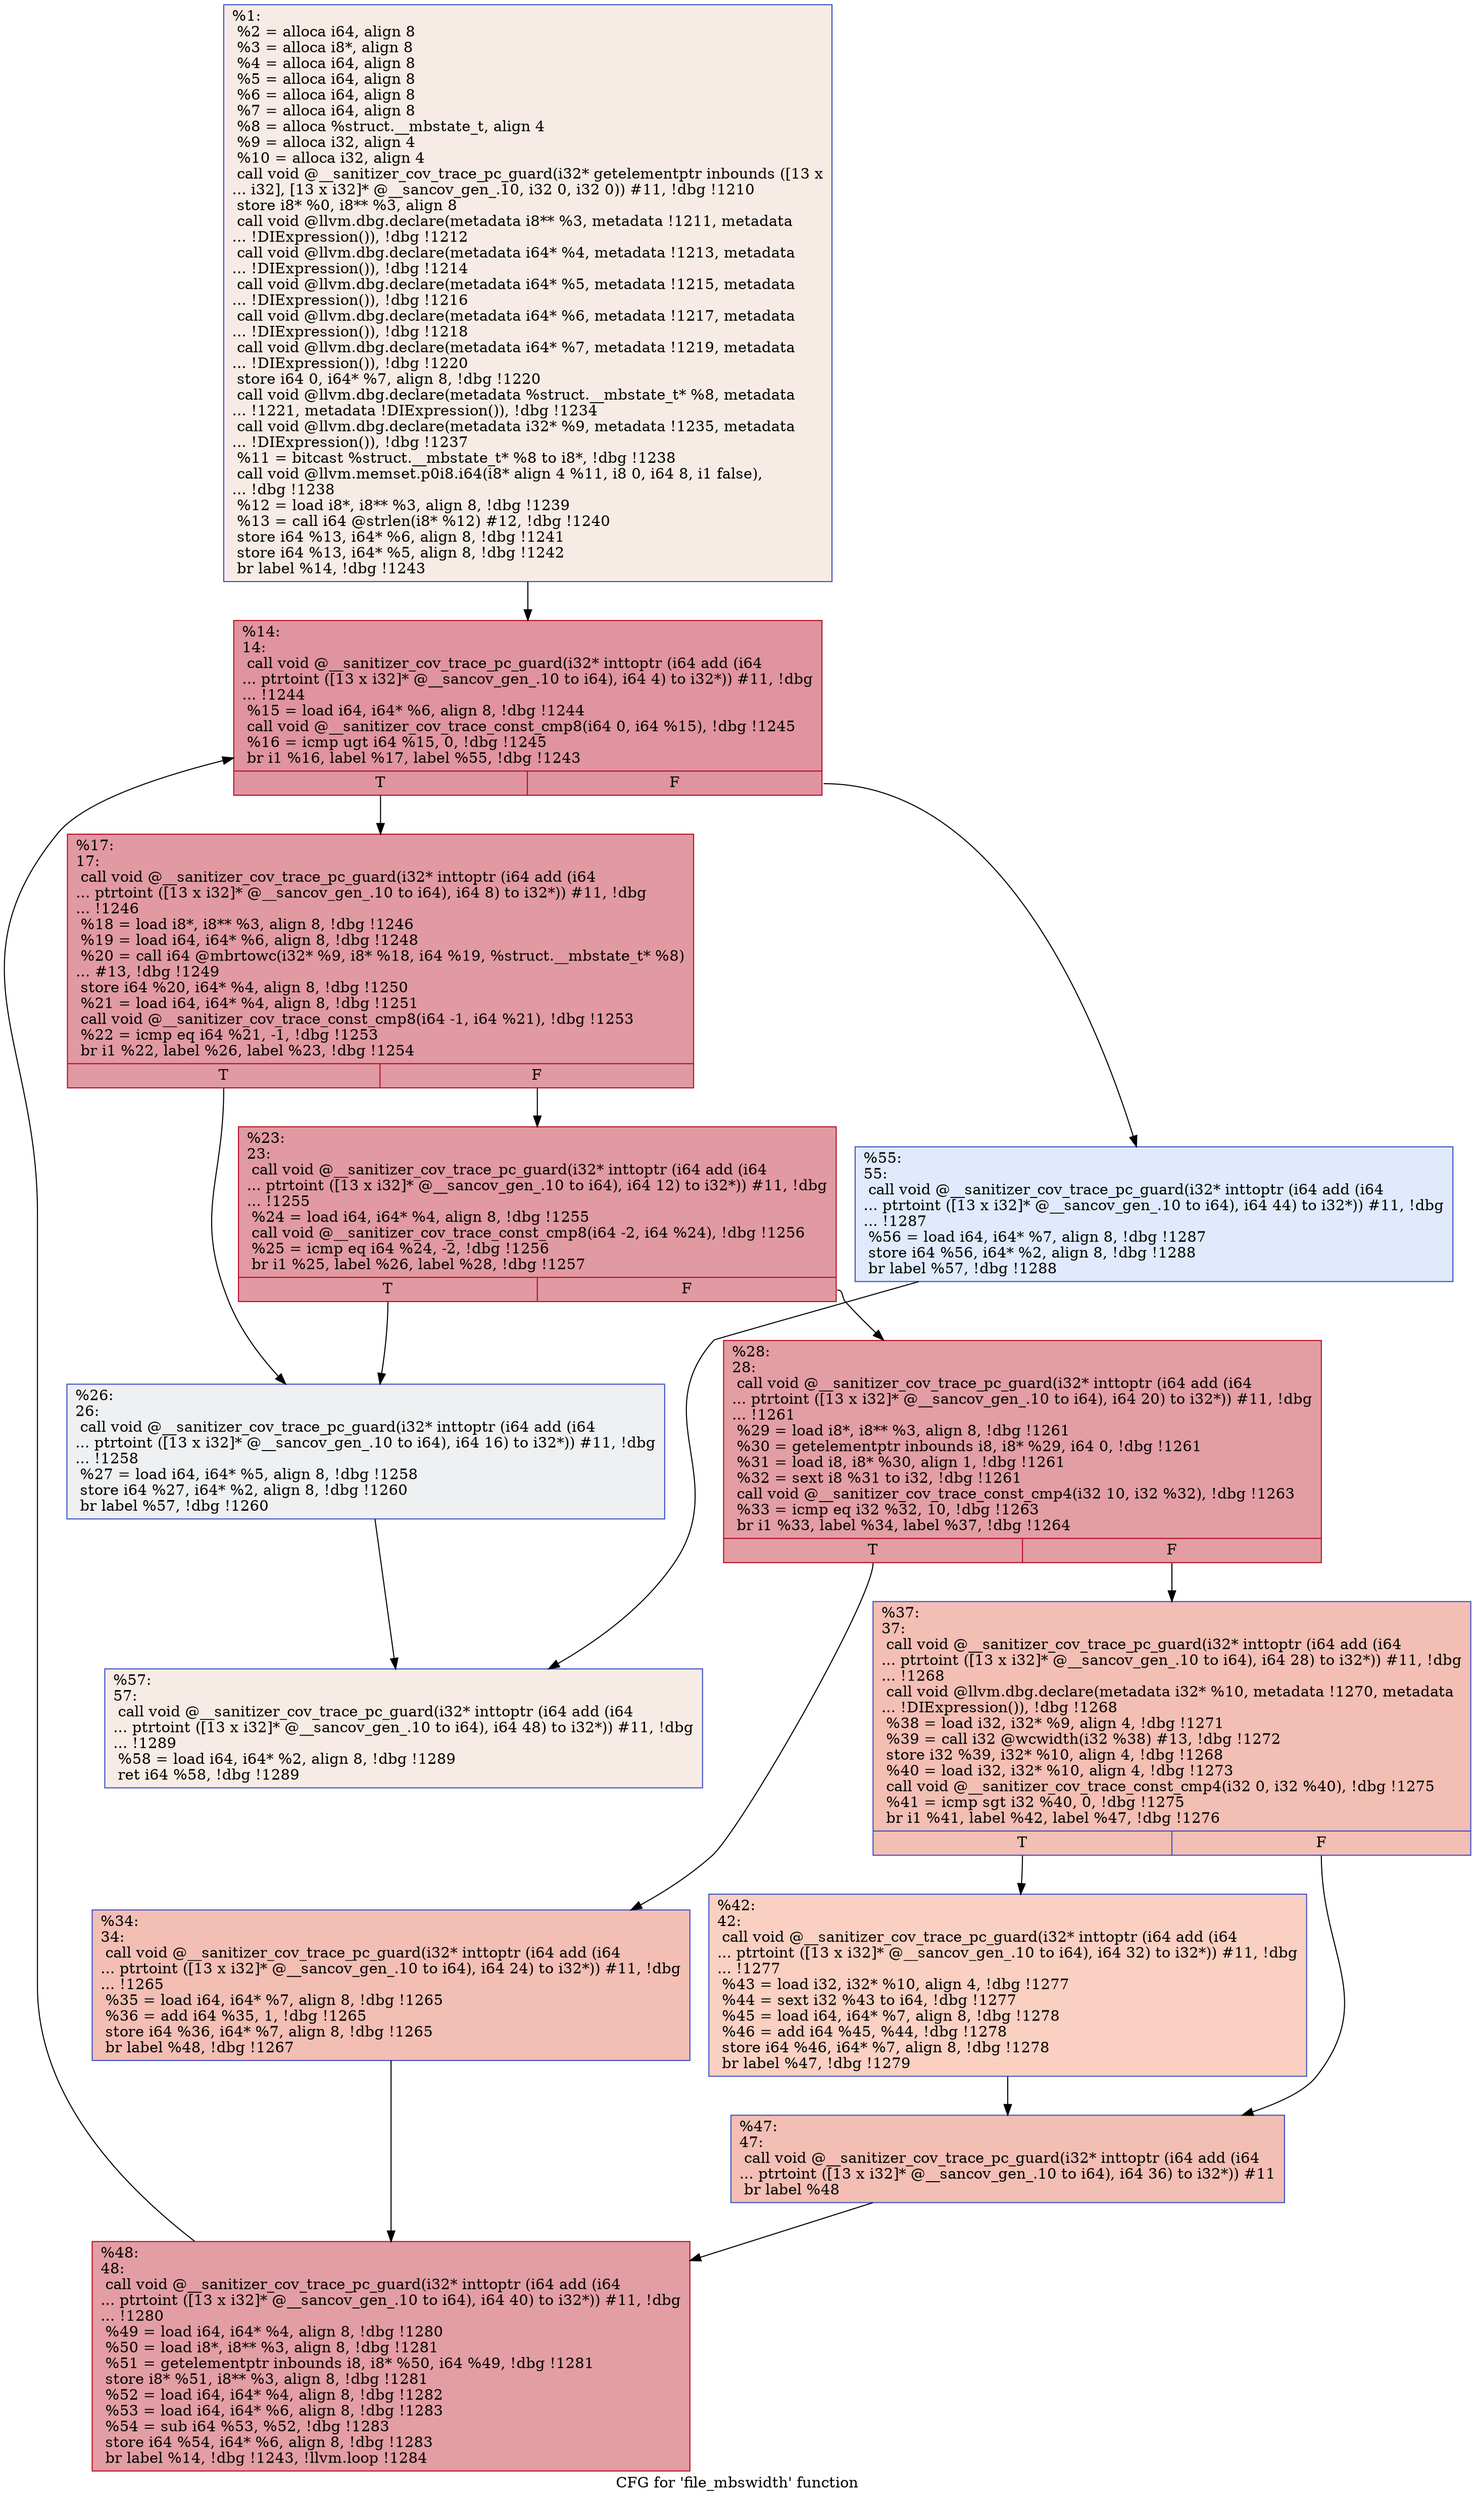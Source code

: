 digraph "CFG for 'file_mbswidth' function" {
	label="CFG for 'file_mbswidth' function";

	Node0x564cce157870 [shape=record,color="#3d50c3ff", style=filled, fillcolor="#ecd3c570",label="{%1:\l  %2 = alloca i64, align 8\l  %3 = alloca i8*, align 8\l  %4 = alloca i64, align 8\l  %5 = alloca i64, align 8\l  %6 = alloca i64, align 8\l  %7 = alloca i64, align 8\l  %8 = alloca %struct.__mbstate_t, align 4\l  %9 = alloca i32, align 4\l  %10 = alloca i32, align 4\l  call void @__sanitizer_cov_trace_pc_guard(i32* getelementptr inbounds ([13 x\l... i32], [13 x i32]* @__sancov_gen_.10, i32 0, i32 0)) #11, !dbg !1210\l  store i8* %0, i8** %3, align 8\l  call void @llvm.dbg.declare(metadata i8** %3, metadata !1211, metadata\l... !DIExpression()), !dbg !1212\l  call void @llvm.dbg.declare(metadata i64* %4, metadata !1213, metadata\l... !DIExpression()), !dbg !1214\l  call void @llvm.dbg.declare(metadata i64* %5, metadata !1215, metadata\l... !DIExpression()), !dbg !1216\l  call void @llvm.dbg.declare(metadata i64* %6, metadata !1217, metadata\l... !DIExpression()), !dbg !1218\l  call void @llvm.dbg.declare(metadata i64* %7, metadata !1219, metadata\l... !DIExpression()), !dbg !1220\l  store i64 0, i64* %7, align 8, !dbg !1220\l  call void @llvm.dbg.declare(metadata %struct.__mbstate_t* %8, metadata\l... !1221, metadata !DIExpression()), !dbg !1234\l  call void @llvm.dbg.declare(metadata i32* %9, metadata !1235, metadata\l... !DIExpression()), !dbg !1237\l  %11 = bitcast %struct.__mbstate_t* %8 to i8*, !dbg !1238\l  call void @llvm.memset.p0i8.i64(i8* align 4 %11, i8 0, i64 8, i1 false),\l... !dbg !1238\l  %12 = load i8*, i8** %3, align 8, !dbg !1239\l  %13 = call i64 @strlen(i8* %12) #12, !dbg !1240\l  store i64 %13, i64* %6, align 8, !dbg !1241\l  store i64 %13, i64* %5, align 8, !dbg !1242\l  br label %14, !dbg !1243\l}"];
	Node0x564cce157870 -> Node0x564cce15b070;
	Node0x564cce15b070 [shape=record,color="#b70d28ff", style=filled, fillcolor="#b70d2870",label="{%14:\l14:                                               \l  call void @__sanitizer_cov_trace_pc_guard(i32* inttoptr (i64 add (i64\l... ptrtoint ([13 x i32]* @__sancov_gen_.10 to i64), i64 4) to i32*)) #11, !dbg\l... !1244\l  %15 = load i64, i64* %6, align 8, !dbg !1244\l  call void @__sanitizer_cov_trace_const_cmp8(i64 0, i64 %15), !dbg !1245\l  %16 = icmp ugt i64 %15, 0, !dbg !1245\l  br i1 %16, label %17, label %55, !dbg !1243\l|{<s0>T|<s1>F}}"];
	Node0x564cce15b070:s0 -> Node0x564cce15b160;
	Node0x564cce15b070:s1 -> Node0x564cce15b430;
	Node0x564cce15b160 [shape=record,color="#b70d28ff", style=filled, fillcolor="#bb1b2c70",label="{%17:\l17:                                               \l  call void @__sanitizer_cov_trace_pc_guard(i32* inttoptr (i64 add (i64\l... ptrtoint ([13 x i32]* @__sancov_gen_.10 to i64), i64 8) to i32*)) #11, !dbg\l... !1246\l  %18 = load i8*, i8** %3, align 8, !dbg !1246\l  %19 = load i64, i64* %6, align 8, !dbg !1248\l  %20 = call i64 @mbrtowc(i32* %9, i8* %18, i64 %19, %struct.__mbstate_t* %8)\l... #13, !dbg !1249\l  store i64 %20, i64* %4, align 8, !dbg !1250\l  %21 = load i64, i64* %4, align 8, !dbg !1251\l  call void @__sanitizer_cov_trace_const_cmp8(i64 -1, i64 %21), !dbg !1253\l  %22 = icmp eq i64 %21, -1, !dbg !1253\l  br i1 %22, label %26, label %23, !dbg !1254\l|{<s0>T|<s1>F}}"];
	Node0x564cce15b160:s0 -> Node0x564cce15b200;
	Node0x564cce15b160:s1 -> Node0x564cce15b1b0;
	Node0x564cce15b1b0 [shape=record,color="#b70d28ff", style=filled, fillcolor="#bb1b2c70",label="{%23:\l23:                                               \l  call void @__sanitizer_cov_trace_pc_guard(i32* inttoptr (i64 add (i64\l... ptrtoint ([13 x i32]* @__sancov_gen_.10 to i64), i64 12) to i32*)) #11, !dbg\l... !1255\l  %24 = load i64, i64* %4, align 8, !dbg !1255\l  call void @__sanitizer_cov_trace_const_cmp8(i64 -2, i64 %24), !dbg !1256\l  %25 = icmp eq i64 %24, -2, !dbg !1256\l  br i1 %25, label %26, label %28, !dbg !1257\l|{<s0>T|<s1>F}}"];
	Node0x564cce15b1b0:s0 -> Node0x564cce15b200;
	Node0x564cce15b1b0:s1 -> Node0x564cce15b250;
	Node0x564cce15b200 [shape=record,color="#3d50c3ff", style=filled, fillcolor="#d9dce170",label="{%26:\l26:                                               \l  call void @__sanitizer_cov_trace_pc_guard(i32* inttoptr (i64 add (i64\l... ptrtoint ([13 x i32]* @__sancov_gen_.10 to i64), i64 16) to i32*)) #11, !dbg\l... !1258\l  %27 = load i64, i64* %5, align 8, !dbg !1258\l  store i64 %27, i64* %2, align 8, !dbg !1260\l  br label %57, !dbg !1260\l}"];
	Node0x564cce15b200 -> Node0x564cce15b480;
	Node0x564cce15b250 [shape=record,color="#b70d28ff", style=filled, fillcolor="#be242e70",label="{%28:\l28:                                               \l  call void @__sanitizer_cov_trace_pc_guard(i32* inttoptr (i64 add (i64\l... ptrtoint ([13 x i32]* @__sancov_gen_.10 to i64), i64 20) to i32*)) #11, !dbg\l... !1261\l  %29 = load i8*, i8** %3, align 8, !dbg !1261\l  %30 = getelementptr inbounds i8, i8* %29, i64 0, !dbg !1261\l  %31 = load i8, i8* %30, align 1, !dbg !1261\l  %32 = sext i8 %31 to i32, !dbg !1261\l  call void @__sanitizer_cov_trace_const_cmp4(i32 10, i32 %32), !dbg !1263\l  %33 = icmp eq i32 %32, 10, !dbg !1263\l  br i1 %33, label %34, label %37, !dbg !1264\l|{<s0>T|<s1>F}}"];
	Node0x564cce15b250:s0 -> Node0x564cce15b2a0;
	Node0x564cce15b250:s1 -> Node0x564cce15b2f0;
	Node0x564cce15b2a0 [shape=record,color="#3d50c3ff", style=filled, fillcolor="#e36c5570",label="{%34:\l34:                                               \l  call void @__sanitizer_cov_trace_pc_guard(i32* inttoptr (i64 add (i64\l... ptrtoint ([13 x i32]* @__sancov_gen_.10 to i64), i64 24) to i32*)) #11, !dbg\l... !1265\l  %35 = load i64, i64* %7, align 8, !dbg !1265\l  %36 = add i64 %35, 1, !dbg !1265\l  store i64 %36, i64* %7, align 8, !dbg !1265\l  br label %48, !dbg !1267\l}"];
	Node0x564cce15b2a0 -> Node0x564cce15b3e0;
	Node0x564cce15b2f0 [shape=record,color="#3d50c3ff", style=filled, fillcolor="#e36c5570",label="{%37:\l37:                                               \l  call void @__sanitizer_cov_trace_pc_guard(i32* inttoptr (i64 add (i64\l... ptrtoint ([13 x i32]* @__sancov_gen_.10 to i64), i64 28) to i32*)) #11, !dbg\l... !1268\l  call void @llvm.dbg.declare(metadata i32* %10, metadata !1270, metadata\l... !DIExpression()), !dbg !1268\l  %38 = load i32, i32* %9, align 4, !dbg !1271\l  %39 = call i32 @wcwidth(i32 %38) #13, !dbg !1272\l  store i32 %39, i32* %10, align 4, !dbg !1268\l  %40 = load i32, i32* %10, align 4, !dbg !1273\l  call void @__sanitizer_cov_trace_const_cmp4(i32 0, i32 %40), !dbg !1275\l  %41 = icmp sgt i32 %40, 0, !dbg !1275\l  br i1 %41, label %42, label %47, !dbg !1276\l|{<s0>T|<s1>F}}"];
	Node0x564cce15b2f0:s0 -> Node0x564cce15b340;
	Node0x564cce15b2f0:s1 -> Node0x564cce15b390;
	Node0x564cce15b340 [shape=record,color="#3d50c3ff", style=filled, fillcolor="#f3947570",label="{%42:\l42:                                               \l  call void @__sanitizer_cov_trace_pc_guard(i32* inttoptr (i64 add (i64\l... ptrtoint ([13 x i32]* @__sancov_gen_.10 to i64), i64 32) to i32*)) #11, !dbg\l... !1277\l  %43 = load i32, i32* %10, align 4, !dbg !1277\l  %44 = sext i32 %43 to i64, !dbg !1277\l  %45 = load i64, i64* %7, align 8, !dbg !1278\l  %46 = add i64 %45, %44, !dbg !1278\l  store i64 %46, i64* %7, align 8, !dbg !1278\l  br label %47, !dbg !1279\l}"];
	Node0x564cce15b340 -> Node0x564cce15b390;
	Node0x564cce15b390 [shape=record,color="#3d50c3ff", style=filled, fillcolor="#e36c5570",label="{%47:\l47:                                               \l  call void @__sanitizer_cov_trace_pc_guard(i32* inttoptr (i64 add (i64\l... ptrtoint ([13 x i32]* @__sancov_gen_.10 to i64), i64 36) to i32*)) #11\l  br label %48\l}"];
	Node0x564cce15b390 -> Node0x564cce15b3e0;
	Node0x564cce15b3e0 [shape=record,color="#b70d28ff", style=filled, fillcolor="#be242e70",label="{%48:\l48:                                               \l  call void @__sanitizer_cov_trace_pc_guard(i32* inttoptr (i64 add (i64\l... ptrtoint ([13 x i32]* @__sancov_gen_.10 to i64), i64 40) to i32*)) #11, !dbg\l... !1280\l  %49 = load i64, i64* %4, align 8, !dbg !1280\l  %50 = load i8*, i8** %3, align 8, !dbg !1281\l  %51 = getelementptr inbounds i8, i8* %50, i64 %49, !dbg !1281\l  store i8* %51, i8** %3, align 8, !dbg !1281\l  %52 = load i64, i64* %4, align 8, !dbg !1282\l  %53 = load i64, i64* %6, align 8, !dbg !1283\l  %54 = sub i64 %53, %52, !dbg !1283\l  store i64 %54, i64* %6, align 8, !dbg !1283\l  br label %14, !dbg !1243, !llvm.loop !1284\l}"];
	Node0x564cce15b3e0 -> Node0x564cce15b070;
	Node0x564cce15b430 [shape=record,color="#3d50c3ff", style=filled, fillcolor="#b9d0f970",label="{%55:\l55:                                               \l  call void @__sanitizer_cov_trace_pc_guard(i32* inttoptr (i64 add (i64\l... ptrtoint ([13 x i32]* @__sancov_gen_.10 to i64), i64 44) to i32*)) #11, !dbg\l... !1287\l  %56 = load i64, i64* %7, align 8, !dbg !1287\l  store i64 %56, i64* %2, align 8, !dbg !1288\l  br label %57, !dbg !1288\l}"];
	Node0x564cce15b430 -> Node0x564cce15b480;
	Node0x564cce15b480 [shape=record,color="#3d50c3ff", style=filled, fillcolor="#ecd3c570",label="{%57:\l57:                                               \l  call void @__sanitizer_cov_trace_pc_guard(i32* inttoptr (i64 add (i64\l... ptrtoint ([13 x i32]* @__sancov_gen_.10 to i64), i64 48) to i32*)) #11, !dbg\l... !1289\l  %58 = load i64, i64* %2, align 8, !dbg !1289\l  ret i64 %58, !dbg !1289\l}"];
}
